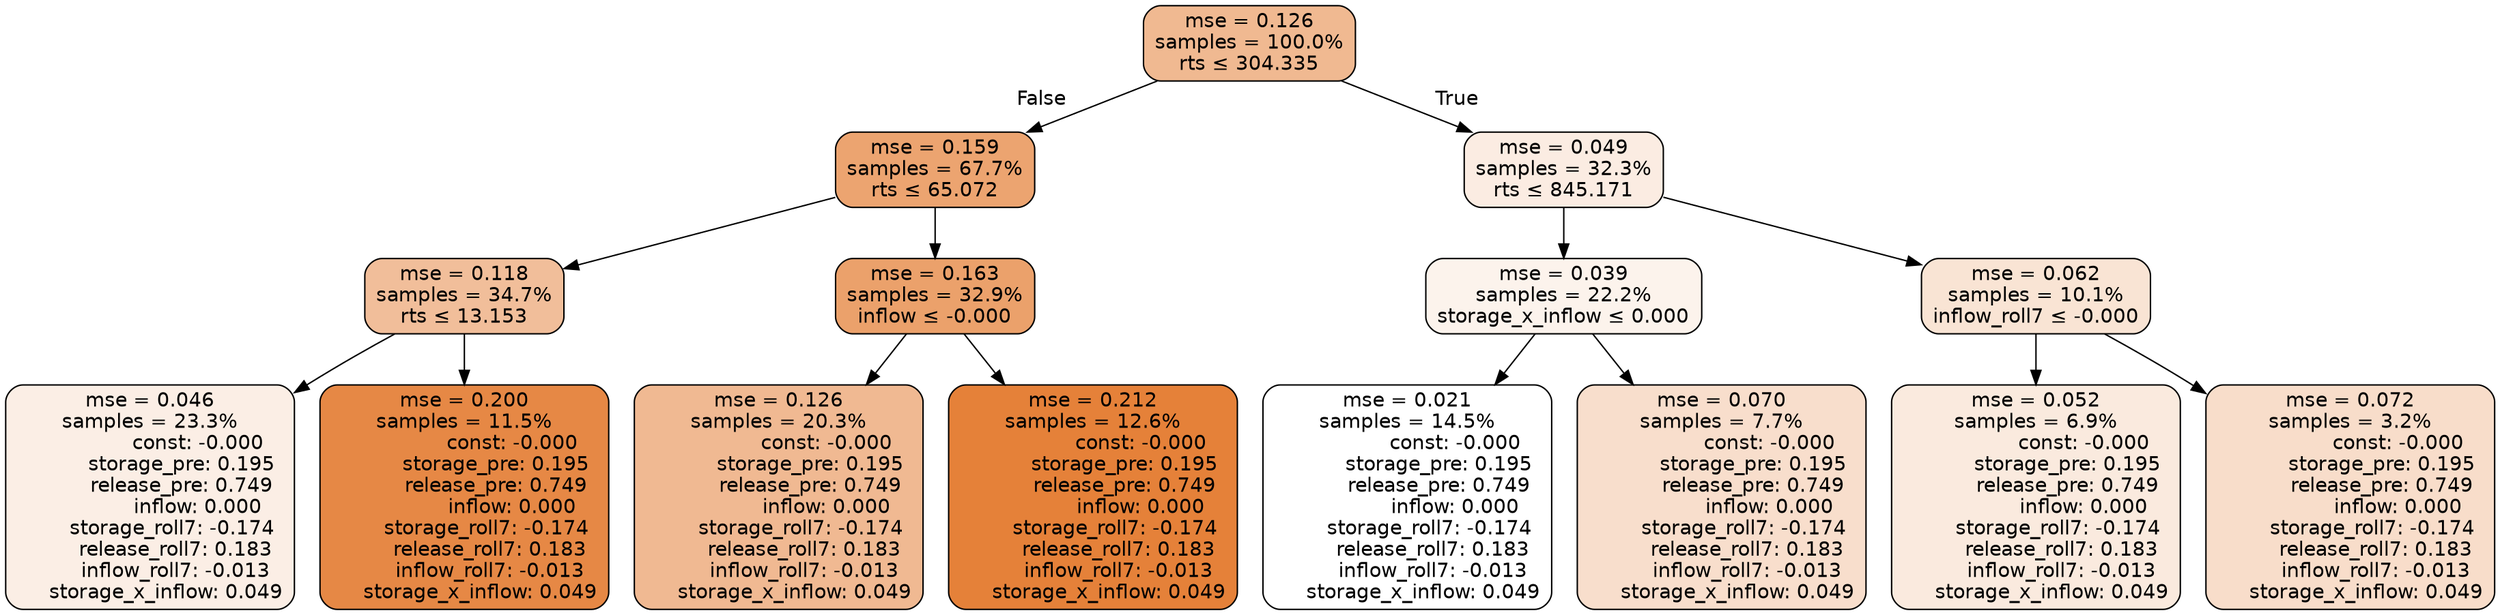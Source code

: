 digraph tree {
node [shape=rectangle, style="filled, rounded", color="black", fontname=helvetica] ;
edge [fontname=helvetica] ;
	"0" [label="mse = 0.126
samples = 100.0%
rts &le; 304.335", fillcolor="#f0b991"]
	"1" [label="mse = 0.159
samples = 67.7%
rts &le; 65.072", fillcolor="#eca470"]
	"2" [label="mse = 0.118
samples = 34.7%
rts &le; 13.153", fillcolor="#f1be9a"]
	"3" [label="mse = 0.046
samples = 23.3%
               const: -0.000
          storage_pre: 0.195
          release_pre: 0.749
               inflow: 0.000
       storage_roll7: -0.174
        release_roll7: 0.183
        inflow_roll7: -0.013
     storage_x_inflow: 0.049", fillcolor="#fbeee5"]
	"4" [label="mse = 0.200
samples = 11.5%
               const: -0.000
          storage_pre: 0.195
          release_pre: 0.749
               inflow: 0.000
       storage_roll7: -0.174
        release_roll7: 0.183
        inflow_roll7: -0.013
     storage_x_inflow: 0.049", fillcolor="#e68845"]
	"5" [label="mse = 0.163
samples = 32.9%
inflow &le; -0.000", fillcolor="#eba16b"]
	"6" [label="mse = 0.126
samples = 20.3%
               const: -0.000
          storage_pre: 0.195
          release_pre: 0.749
               inflow: 0.000
       storage_roll7: -0.174
        release_roll7: 0.183
        inflow_roll7: -0.013
     storage_x_inflow: 0.049", fillcolor="#f0b992"]
	"7" [label="mse = 0.212
samples = 12.6%
               const: -0.000
          storage_pre: 0.195
          release_pre: 0.749
               inflow: 0.000
       storage_roll7: -0.174
        release_roll7: 0.183
        inflow_roll7: -0.013
     storage_x_inflow: 0.049", fillcolor="#e58139"]
	"8" [label="mse = 0.049
samples = 32.3%
rts &le; 845.171", fillcolor="#fbece2"]
	"9" [label="mse = 0.039
samples = 22.2%
storage_x_inflow &le; 0.000", fillcolor="#fcf3ec"]
	"10" [label="mse = 0.021
samples = 14.5%
               const: -0.000
          storage_pre: 0.195
          release_pre: 0.749
               inflow: 0.000
       storage_roll7: -0.174
        release_roll7: 0.183
        inflow_roll7: -0.013
     storage_x_inflow: 0.049", fillcolor="#ffffff"]
	"11" [label="mse = 0.070
samples = 7.7%
               const: -0.000
          storage_pre: 0.195
          release_pre: 0.749
               inflow: 0.000
       storage_roll7: -0.174
        release_roll7: 0.183
        inflow_roll7: -0.013
     storage_x_inflow: 0.049", fillcolor="#f8decc"]
	"12" [label="mse = 0.062
samples = 10.1%
inflow_roll7 &le; -0.000", fillcolor="#f9e4d4"]
	"13" [label="mse = 0.052
samples = 6.9%
               const: -0.000
          storage_pre: 0.195
          release_pre: 0.749
               inflow: 0.000
       storage_roll7: -0.174
        release_roll7: 0.183
        inflow_roll7: -0.013
     storage_x_inflow: 0.049", fillcolor="#faeade"]
	"14" [label="mse = 0.072
samples = 3.2%
               const: -0.000
          storage_pre: 0.195
          release_pre: 0.749
               inflow: 0.000
       storage_roll7: -0.174
        release_roll7: 0.183
        inflow_roll7: -0.013
     storage_x_inflow: 0.049", fillcolor="#f8ddca"]

	"0" -> "1" [labeldistance=2.5, labelangle=45, headlabel="False"]
	"1" -> "2"
	"2" -> "3"
	"2" -> "4"
	"1" -> "5"
	"5" -> "6"
	"5" -> "7"
	"0" -> "8" [labeldistance=2.5, labelangle=-45, headlabel="True"]
	"8" -> "9"
	"9" -> "10"
	"9" -> "11"
	"8" -> "12"
	"12" -> "13"
	"12" -> "14"
}